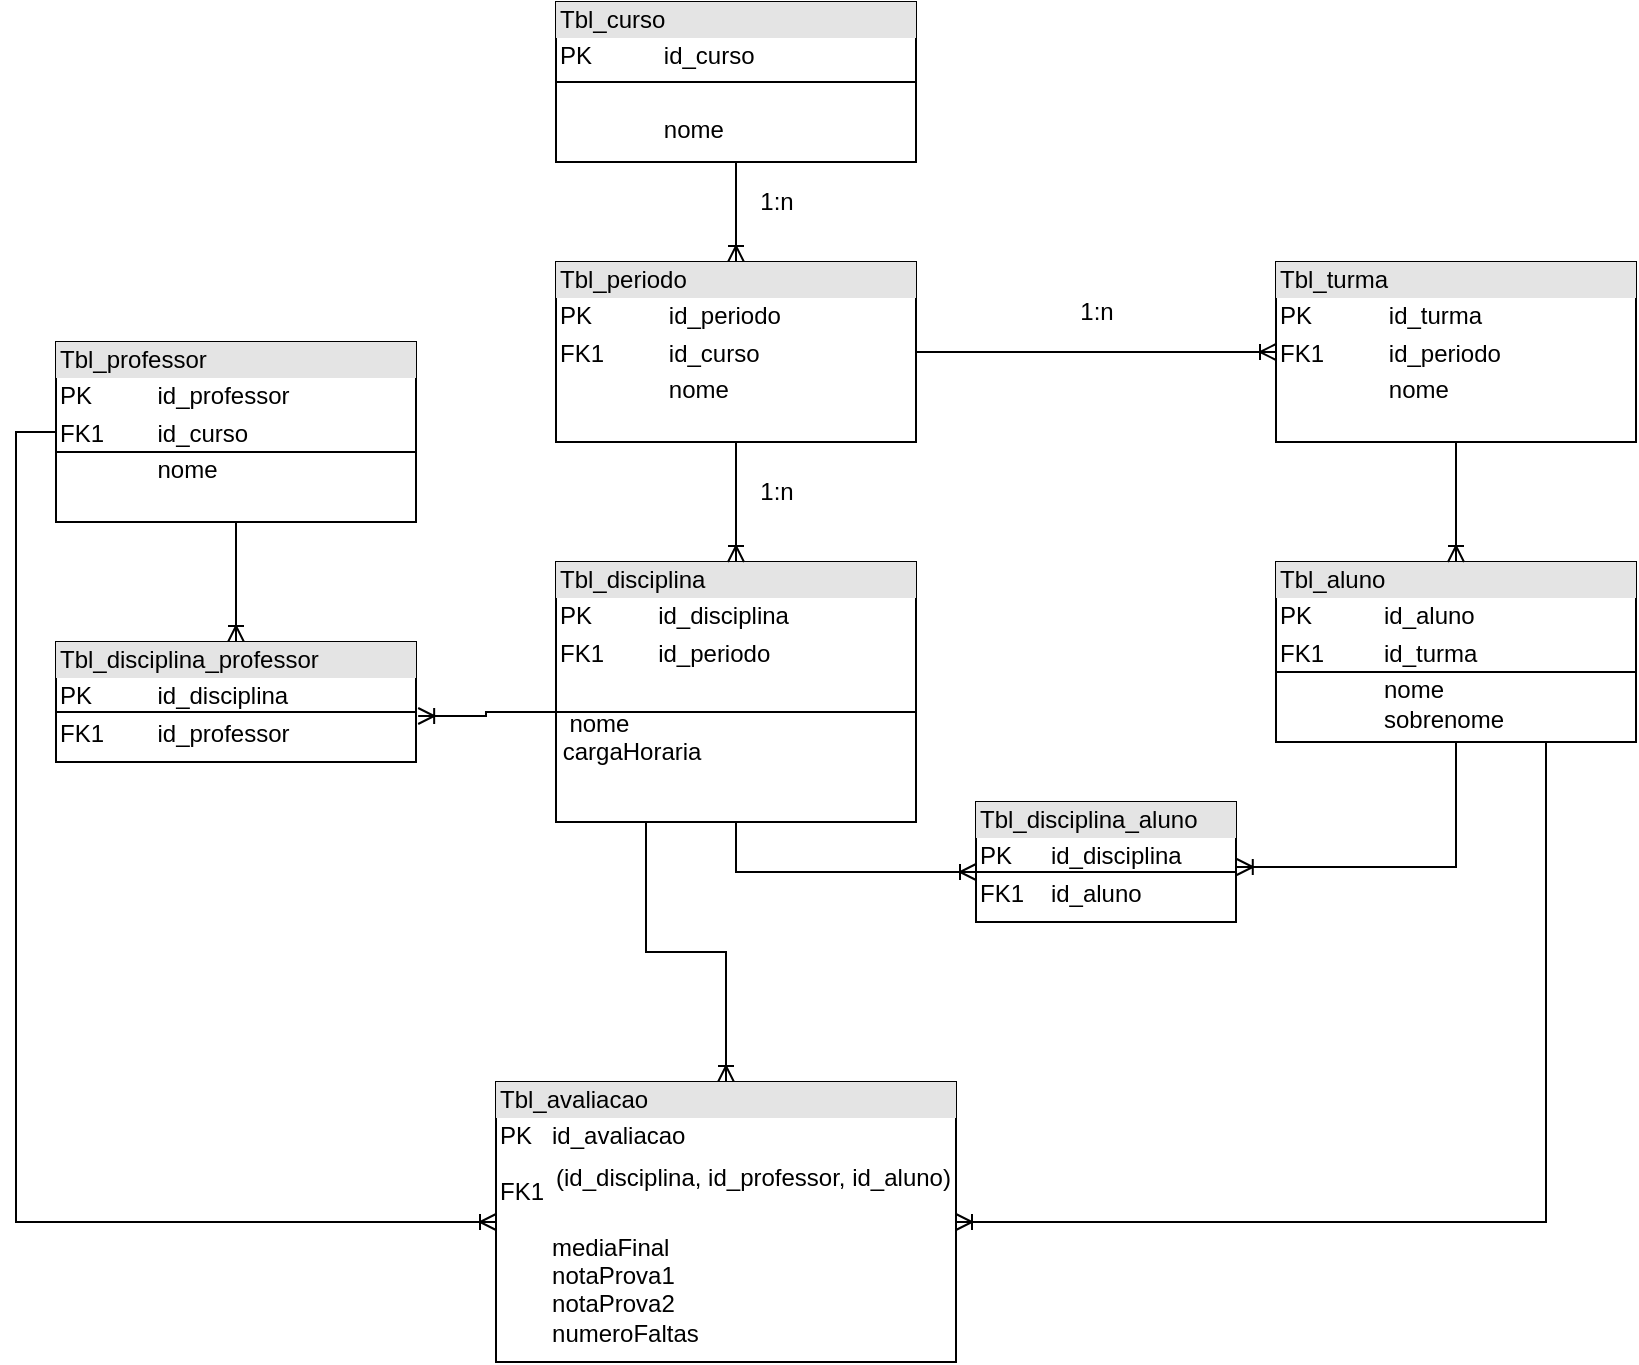 <mxfile version="20.8.23" type="github">
  <diagram id="R2lEEEUBdFMjLlhIrx00" name="Page-1">
    <mxGraphModel dx="644" dy="309" grid="1" gridSize="10" guides="1" tooltips="1" connect="1" arrows="1" fold="1" page="1" pageScale="1" pageWidth="850" pageHeight="1100" math="0" shadow="0" extFonts="Permanent Marker^https://fonts.googleapis.com/css?family=Permanent+Marker">
      <root>
        <mxCell id="0" />
        <mxCell id="1" parent="0" />
        <mxCell id="g5BdCVix2He69lDZfCda-53" style="edgeStyle=orthogonalEdgeStyle;rounded=0;orthogonalLoop=1;jettySize=auto;html=1;exitX=0.5;exitY=1;exitDx=0;exitDy=0;entryX=0.5;entryY=0;entryDx=0;entryDy=0;endArrow=ERoneToMany;endFill=0;" parent="1" source="g5BdCVix2He69lDZfCda-20" target="g5BdCVix2He69lDZfCda-51" edge="1">
          <mxGeometry relative="1" as="geometry" />
        </mxCell>
        <mxCell id="g5BdCVix2He69lDZfCda-79" style="edgeStyle=orthogonalEdgeStyle;rounded=0;orthogonalLoop=1;jettySize=auto;html=1;exitX=0;exitY=0.5;exitDx=0;exitDy=0;endArrow=ERoneToMany;endFill=0;entryX=0;entryY=0.5;entryDx=0;entryDy=0;" parent="1" source="g5BdCVix2He69lDZfCda-20" target="g5BdCVix2He69lDZfCda-70" edge="1">
          <mxGeometry relative="1" as="geometry" />
        </mxCell>
        <mxCell id="g5BdCVix2He69lDZfCda-20" value="&lt;div style=&quot;box-sizing:border-box;width:100%;background:#e4e4e4;padding:2px;&quot;&gt;Tbl_professor&lt;/div&gt;&lt;table style=&quot;width:100%;font-size:1em;&quot; cellpadding=&quot;2&quot; cellspacing=&quot;0&quot;&gt;&lt;tbody&gt;&lt;tr&gt;&lt;td&gt;PK&lt;/td&gt;&lt;td&gt;id_professor&lt;/td&gt;&lt;/tr&gt;&lt;tr&gt;&lt;td&gt;FK1&lt;/td&gt;&lt;td&gt;id_curso&lt;/td&gt;&lt;/tr&gt;&lt;tr&gt;&lt;td&gt;&lt;/td&gt;&lt;td&gt;nome&lt;/td&gt;&lt;/tr&gt;&lt;/tbody&gt;&lt;/table&gt;" style="verticalAlign=top;align=left;overflow=fill;html=1;" parent="1" vertex="1">
          <mxGeometry x="40" y="210" width="180" height="90" as="geometry" />
        </mxCell>
        <mxCell id="g5BdCVix2He69lDZfCda-62" style="edgeStyle=orthogonalEdgeStyle;rounded=0;orthogonalLoop=1;jettySize=auto;html=1;endArrow=ERoneToMany;endFill=0;" parent="1" source="g5BdCVix2He69lDZfCda-21" target="g5BdCVix2He69lDZfCda-56" edge="1">
          <mxGeometry relative="1" as="geometry" />
        </mxCell>
        <mxCell id="g5BdCVix2He69lDZfCda-78" style="edgeStyle=orthogonalEdgeStyle;rounded=0;orthogonalLoop=1;jettySize=auto;html=1;exitX=0.25;exitY=1;exitDx=0;exitDy=0;entryX=0.5;entryY=0;entryDx=0;entryDy=0;endArrow=ERoneToMany;endFill=0;" parent="1" source="g5BdCVix2He69lDZfCda-21" target="g5BdCVix2He69lDZfCda-70" edge="1">
          <mxGeometry relative="1" as="geometry" />
        </mxCell>
        <mxCell id="g5BdCVix2He69lDZfCda-21" value="&lt;div style=&quot;box-sizing:border-box;width:100%;background:#e4e4e4;padding:2px;&quot;&gt;Tbl_disciplina&lt;/div&gt;&lt;table style=&quot;width:100%;font-size:1em;&quot; cellpadding=&quot;2&quot; cellspacing=&quot;0&quot;&gt;&lt;tbody&gt;&lt;tr&gt;&lt;td&gt;PK&lt;/td&gt;&lt;td&gt;id_disciplina&lt;/td&gt;&lt;/tr&gt;&lt;tr&gt;&lt;td&gt;FK1&lt;/td&gt;&lt;td&gt;id_periodo&lt;br&gt;&lt;/td&gt;&lt;/tr&gt;&lt;tr&gt;&lt;td&gt;&lt;br&gt;&lt;/td&gt;&lt;td&gt;&lt;br&gt;&lt;/td&gt;&lt;/tr&gt;&lt;/tbody&gt;&lt;/table&gt;&amp;nbsp;&lt;span style=&quot;white-space: pre;&quot;&gt; &lt;/span&gt;nome&lt;br&gt;&lt;span style=&quot;white-space: pre;&quot;&gt; &lt;/span&gt;cargaHoraria&lt;br&gt;&lt;span style=&quot;white-space: pre;&quot;&gt; &lt;/span&gt;&amp;nbsp;&amp;nbsp;" style="verticalAlign=top;align=left;overflow=fill;html=1;" parent="1" vertex="1">
          <mxGeometry x="290" y="320" width="180" height="130" as="geometry" />
        </mxCell>
        <mxCell id="g5BdCVix2He69lDZfCda-66" style="edgeStyle=orthogonalEdgeStyle;rounded=0;orthogonalLoop=1;jettySize=auto;html=1;entryX=1.003;entryY=0.25;entryDx=0;entryDy=0;entryPerimeter=0;endArrow=ERoneToMany;endFill=0;" parent="1" source="g5BdCVix2He69lDZfCda-24" target="g5BdCVix2He69lDZfCda-56" edge="1">
          <mxGeometry relative="1" as="geometry" />
        </mxCell>
        <mxCell id="g5BdCVix2He69lDZfCda-81" style="edgeStyle=orthogonalEdgeStyle;rounded=0;orthogonalLoop=1;jettySize=auto;html=1;exitX=0.75;exitY=1;exitDx=0;exitDy=0;entryX=1;entryY=0.5;entryDx=0;entryDy=0;endArrow=ERoneToMany;endFill=0;" parent="1" source="g5BdCVix2He69lDZfCda-24" target="g5BdCVix2He69lDZfCda-70" edge="1">
          <mxGeometry relative="1" as="geometry" />
        </mxCell>
        <mxCell id="g5BdCVix2He69lDZfCda-24" value="&lt;div style=&quot;box-sizing:border-box;width:100%;background:#e4e4e4;padding:2px;&quot;&gt;Tbl_aluno&lt;/div&gt;&lt;table style=&quot;width:100%;font-size:1em;&quot; cellpadding=&quot;2&quot; cellspacing=&quot;0&quot;&gt;&lt;tbody&gt;&lt;tr&gt;&lt;td&gt;PK&lt;/td&gt;&lt;td&gt;id_aluno&lt;/td&gt;&lt;/tr&gt;&lt;tr&gt;&lt;td&gt;FK1&lt;/td&gt;&lt;td&gt;id_turma&lt;/td&gt;&lt;/tr&gt;&lt;tr&gt;&lt;td&gt;&lt;/td&gt;&lt;td&gt;nome&lt;br&gt;sobrenome&lt;/td&gt;&lt;/tr&gt;&lt;/tbody&gt;&lt;/table&gt;" style="verticalAlign=top;align=left;overflow=fill;html=1;" parent="1" vertex="1">
          <mxGeometry x="650" y="320" width="180" height="90" as="geometry" />
        </mxCell>
        <mxCell id="g5BdCVix2He69lDZfCda-25" value="" style="line;strokeWidth=1;fillColor=none;align=left;verticalAlign=middle;spacingTop=-1;spacingLeft=3;spacingRight=3;rotatable=0;labelPosition=right;points=[];portConstraint=eastwest;strokeColor=inherit;" parent="1" vertex="1">
          <mxGeometry x="650" y="370" width="180" height="10" as="geometry" />
        </mxCell>
        <mxCell id="g5BdCVix2He69lDZfCda-54" style="edgeStyle=orthogonalEdgeStyle;rounded=0;orthogonalLoop=1;jettySize=auto;html=1;entryX=1.006;entryY=0.7;entryDx=0;entryDy=0;entryPerimeter=0;endArrow=ERoneToMany;endFill=0;" parent="1" source="g5BdCVix2He69lDZfCda-30" target="g5BdCVix2He69lDZfCda-52" edge="1">
          <mxGeometry relative="1" as="geometry" />
        </mxCell>
        <mxCell id="g5BdCVix2He69lDZfCda-30" value="" style="line;strokeWidth=1;fillColor=none;align=left;verticalAlign=middle;spacingTop=-1;spacingLeft=3;spacingRight=3;rotatable=0;labelPosition=right;points=[];portConstraint=eastwest;strokeColor=inherit;" parent="1" vertex="1">
          <mxGeometry x="290" y="390" width="180" height="10" as="geometry" />
        </mxCell>
        <mxCell id="g5BdCVix2He69lDZfCda-32" value="" style="line;strokeWidth=1;fillColor=none;align=left;verticalAlign=middle;spacingTop=-1;spacingLeft=3;spacingRight=3;rotatable=0;labelPosition=right;points=[];portConstraint=eastwest;strokeColor=inherit;" parent="1" vertex="1">
          <mxGeometry x="40" y="260" width="180" height="10" as="geometry" />
        </mxCell>
        <mxCell id="g5BdCVix2He69lDZfCda-38" style="edgeStyle=orthogonalEdgeStyle;rounded=0;orthogonalLoop=1;jettySize=auto;html=1;entryX=0.5;entryY=0;entryDx=0;entryDy=0;endArrow=ERoneToMany;endFill=0;" parent="1" source="g5BdCVix2He69lDZfCda-33" target="g5BdCVix2He69lDZfCda-36" edge="1">
          <mxGeometry relative="1" as="geometry">
            <Array as="points">
              <mxPoint x="380" y="110" />
              <mxPoint x="380" y="110" />
            </Array>
          </mxGeometry>
        </mxCell>
        <mxCell id="g5BdCVix2He69lDZfCda-33" value="&lt;div style=&quot;box-sizing:border-box;width:100%;background:#e4e4e4;padding:2px;&quot;&gt;Tbl_curso&lt;/div&gt;&lt;table style=&quot;width:100%;font-size:1em;&quot; cellpadding=&quot;2&quot; cellspacing=&quot;0&quot;&gt;&lt;tbody&gt;&lt;tr&gt;&lt;td&gt;PK&lt;/td&gt;&lt;td&gt;id_curso&lt;/td&gt;&lt;/tr&gt;&lt;tr&gt;&lt;td&gt;&lt;br&gt;&lt;/td&gt;&lt;td&gt;&lt;br&gt;&lt;/td&gt;&lt;/tr&gt;&lt;tr&gt;&lt;td&gt;&lt;/td&gt;&lt;td&gt;nome&lt;/td&gt;&lt;/tr&gt;&lt;/tbody&gt;&lt;/table&gt;" style="verticalAlign=top;align=left;overflow=fill;html=1;" parent="1" vertex="1">
          <mxGeometry x="290" y="40" width="180" height="80" as="geometry" />
        </mxCell>
        <mxCell id="g5BdCVix2He69lDZfCda-35" value="" style="line;strokeWidth=1;fillColor=none;align=left;verticalAlign=middle;spacingTop=-1;spacingLeft=3;spacingRight=3;rotatable=0;labelPosition=right;points=[];portConstraint=eastwest;strokeColor=inherit;" parent="1" vertex="1">
          <mxGeometry x="290" y="75" width="180" height="10" as="geometry" />
        </mxCell>
        <mxCell id="g5BdCVix2He69lDZfCda-39" style="edgeStyle=orthogonalEdgeStyle;rounded=0;orthogonalLoop=1;jettySize=auto;html=1;entryX=0;entryY=0.5;entryDx=0;entryDy=0;endArrow=ERoneToMany;endFill=0;" parent="1" source="g5BdCVix2He69lDZfCda-36" target="g5BdCVix2He69lDZfCda-37" edge="1">
          <mxGeometry relative="1" as="geometry" />
        </mxCell>
        <mxCell id="g5BdCVix2He69lDZfCda-42" style="edgeStyle=orthogonalEdgeStyle;rounded=0;orthogonalLoop=1;jettySize=auto;html=1;entryX=0.5;entryY=0;entryDx=0;entryDy=0;endArrow=ERoneToMany;endFill=0;" parent="1" source="g5BdCVix2He69lDZfCda-36" target="g5BdCVix2He69lDZfCda-21" edge="1">
          <mxGeometry relative="1" as="geometry" />
        </mxCell>
        <mxCell id="g5BdCVix2He69lDZfCda-36" value="&lt;div style=&quot;box-sizing:border-box;width:100%;background:#e4e4e4;padding:2px;&quot;&gt;Tbl_periodo&lt;/div&gt;&lt;table style=&quot;width:100%;font-size:1em;&quot; cellpadding=&quot;2&quot; cellspacing=&quot;0&quot;&gt;&lt;tbody&gt;&lt;tr&gt;&lt;td&gt;PK&lt;/td&gt;&lt;td&gt;id_periodo&lt;/td&gt;&lt;/tr&gt;&lt;tr&gt;&lt;td&gt;FK1&lt;/td&gt;&lt;td&gt;id_curso&lt;/td&gt;&lt;/tr&gt;&lt;tr&gt;&lt;td&gt;&lt;/td&gt;&lt;td&gt;nome&lt;/td&gt;&lt;/tr&gt;&lt;/tbody&gt;&lt;/table&gt;" style="verticalAlign=top;align=left;overflow=fill;html=1;" parent="1" vertex="1">
          <mxGeometry x="290" y="170" width="180" height="90" as="geometry" />
        </mxCell>
        <mxCell id="g5BdCVix2He69lDZfCda-44" style="edgeStyle=orthogonalEdgeStyle;rounded=0;orthogonalLoop=1;jettySize=auto;html=1;entryX=0.5;entryY=0;entryDx=0;entryDy=0;endArrow=ERoneToMany;endFill=0;" parent="1" source="g5BdCVix2He69lDZfCda-37" target="g5BdCVix2He69lDZfCda-24" edge="1">
          <mxGeometry relative="1" as="geometry" />
        </mxCell>
        <mxCell id="g5BdCVix2He69lDZfCda-37" value="&lt;div style=&quot;box-sizing:border-box;width:100%;background:#e4e4e4;padding:2px;&quot;&gt;Tbl_turma&lt;/div&gt;&lt;table style=&quot;width:100%;font-size:1em;&quot; cellpadding=&quot;2&quot; cellspacing=&quot;0&quot;&gt;&lt;tbody&gt;&lt;tr&gt;&lt;td&gt;PK&lt;/td&gt;&lt;td&gt;id_turma&lt;/td&gt;&lt;/tr&gt;&lt;tr&gt;&lt;td&gt;FK1&lt;/td&gt;&lt;td&gt;id_periodo&lt;/td&gt;&lt;/tr&gt;&lt;tr&gt;&lt;td&gt;&lt;/td&gt;&lt;td&gt;nome&lt;/td&gt;&lt;/tr&gt;&lt;/tbody&gt;&lt;/table&gt;" style="verticalAlign=top;align=left;overflow=fill;html=1;" parent="1" vertex="1">
          <mxGeometry x="650" y="170" width="180" height="90" as="geometry" />
        </mxCell>
        <mxCell id="g5BdCVix2He69lDZfCda-40" value="1:n" style="text;html=1;align=center;verticalAlign=middle;resizable=0;points=[];autosize=1;strokeColor=none;fillColor=none;" parent="1" vertex="1">
          <mxGeometry x="380" y="125" width="40" height="30" as="geometry" />
        </mxCell>
        <mxCell id="g5BdCVix2He69lDZfCda-41" value="1:n" style="text;html=1;align=center;verticalAlign=middle;resizable=0;points=[];autosize=1;strokeColor=none;fillColor=none;" parent="1" vertex="1">
          <mxGeometry x="540" y="180" width="40" height="30" as="geometry" />
        </mxCell>
        <mxCell id="g5BdCVix2He69lDZfCda-43" value="1:n" style="text;html=1;align=center;verticalAlign=middle;resizable=0;points=[];autosize=1;strokeColor=none;fillColor=none;" parent="1" vertex="1">
          <mxGeometry x="380" y="270" width="40" height="30" as="geometry" />
        </mxCell>
        <mxCell id="g5BdCVix2He69lDZfCda-51" value="&lt;div style=&quot;box-sizing:border-box;width:100%;background:#e4e4e4;padding:2px;&quot;&gt;Tbl_disciplina_professor&lt;/div&gt;&lt;table style=&quot;width:100%;font-size:1em;&quot; cellpadding=&quot;2&quot; cellspacing=&quot;0&quot;&gt;&lt;tbody&gt;&lt;tr&gt;&lt;td&gt;PK&lt;/td&gt;&lt;td&gt;id_disciplina&lt;/td&gt;&lt;/tr&gt;&lt;tr&gt;&lt;td&gt;FK1&lt;/td&gt;&lt;td&gt;id_professor&lt;/td&gt;&lt;/tr&gt;&lt;tr&gt;&lt;td&gt;&lt;/td&gt;&lt;td&gt;&lt;br&gt;&lt;/td&gt;&lt;/tr&gt;&lt;/tbody&gt;&lt;/table&gt;" style="verticalAlign=top;align=left;overflow=fill;html=1;" parent="1" vertex="1">
          <mxGeometry x="40" y="360" width="180" height="60" as="geometry" />
        </mxCell>
        <mxCell id="g5BdCVix2He69lDZfCda-52" value="" style="line;strokeWidth=1;fillColor=none;align=left;verticalAlign=middle;spacingTop=-1;spacingLeft=3;spacingRight=3;rotatable=0;labelPosition=right;points=[];portConstraint=eastwest;strokeColor=inherit;" parent="1" vertex="1">
          <mxGeometry x="40" y="390" width="180" height="10" as="geometry" />
        </mxCell>
        <mxCell id="g5BdCVix2He69lDZfCda-55" value="&lt;div style=&quot;box-sizing:border-box;width:100%;background:#e4e4e4;padding:2px;&quot;&gt;Tbl_disciplina_aluno&lt;/div&gt;&lt;table style=&quot;width:100%;font-size:1em;&quot; cellpadding=&quot;2&quot; cellspacing=&quot;0&quot;&gt;&lt;tbody&gt;&lt;tr&gt;&lt;td&gt;PK&lt;/td&gt;&lt;td&gt;id_disciplina&lt;/td&gt;&lt;/tr&gt;&lt;tr&gt;&lt;td&gt;FK1&lt;/td&gt;&lt;td&gt;id_aluno&lt;/td&gt;&lt;/tr&gt;&lt;tr&gt;&lt;td&gt;&lt;/td&gt;&lt;td&gt;&lt;br&gt;&lt;/td&gt;&lt;/tr&gt;&lt;/tbody&gt;&lt;/table&gt;" style="verticalAlign=top;align=left;overflow=fill;html=1;" parent="1" vertex="1">
          <mxGeometry x="500" y="440" width="130" height="60" as="geometry" />
        </mxCell>
        <mxCell id="g5BdCVix2He69lDZfCda-56" value="" style="line;strokeWidth=1;fillColor=none;align=left;verticalAlign=middle;spacingTop=-1;spacingLeft=3;spacingRight=3;rotatable=0;labelPosition=right;points=[];portConstraint=eastwest;strokeColor=inherit;" parent="1" vertex="1">
          <mxGeometry x="500" y="470" width="130" height="10" as="geometry" />
        </mxCell>
        <mxCell id="g5BdCVix2He69lDZfCda-70" value="&lt;div style=&quot;box-sizing:border-box;width:100%;background:#e4e4e4;padding:2px;&quot;&gt;Tbl_avaliacao&lt;/div&gt;&lt;table style=&quot;width:100%;font-size:1em;&quot; cellpadding=&quot;2&quot; cellspacing=&quot;0&quot;&gt;&lt;tbody&gt;&lt;tr&gt;&lt;td&gt;PK&lt;/td&gt;&lt;td&gt;id_avaliacao&lt;/td&gt;&lt;/tr&gt;&lt;tr&gt;&lt;td&gt;FK1&lt;/td&gt;&lt;td&gt;&lt;table style=&quot;border-color: var(--border-color); font-size: 1em; width: 230px;&quot; cellpadding=&quot;2&quot; cellspacing=&quot;0&quot;&gt;&lt;tbody style=&quot;border-color: var(--border-color);&quot;&gt;&lt;tr style=&quot;border-color: var(--border-color);&quot;&gt;&lt;td style=&quot;border-color: var(--border-color);&quot;&gt;(id_disciplina, id_professor, id_aluno)&lt;br&gt;&lt;/td&gt;&lt;/tr&gt;&lt;tr style=&quot;border-color: var(--border-color);&quot;&gt;&lt;/tr&gt;&lt;/tbody&gt;&lt;/table&gt;&lt;br&gt;&lt;/td&gt;&lt;/tr&gt;&lt;tr&gt;&lt;td&gt;&lt;/td&gt;&lt;td&gt;mediaFinal&lt;br&gt;notaProva1&lt;br&gt;notaProva2&lt;br&gt;numeroFaltas&lt;/td&gt;&lt;/tr&gt;&lt;/tbody&gt;&lt;/table&gt;" style="verticalAlign=top;align=left;overflow=fill;html=1;" parent="1" vertex="1">
          <mxGeometry x="260" y="580" width="230" height="140" as="geometry" />
        </mxCell>
      </root>
    </mxGraphModel>
  </diagram>
</mxfile>
